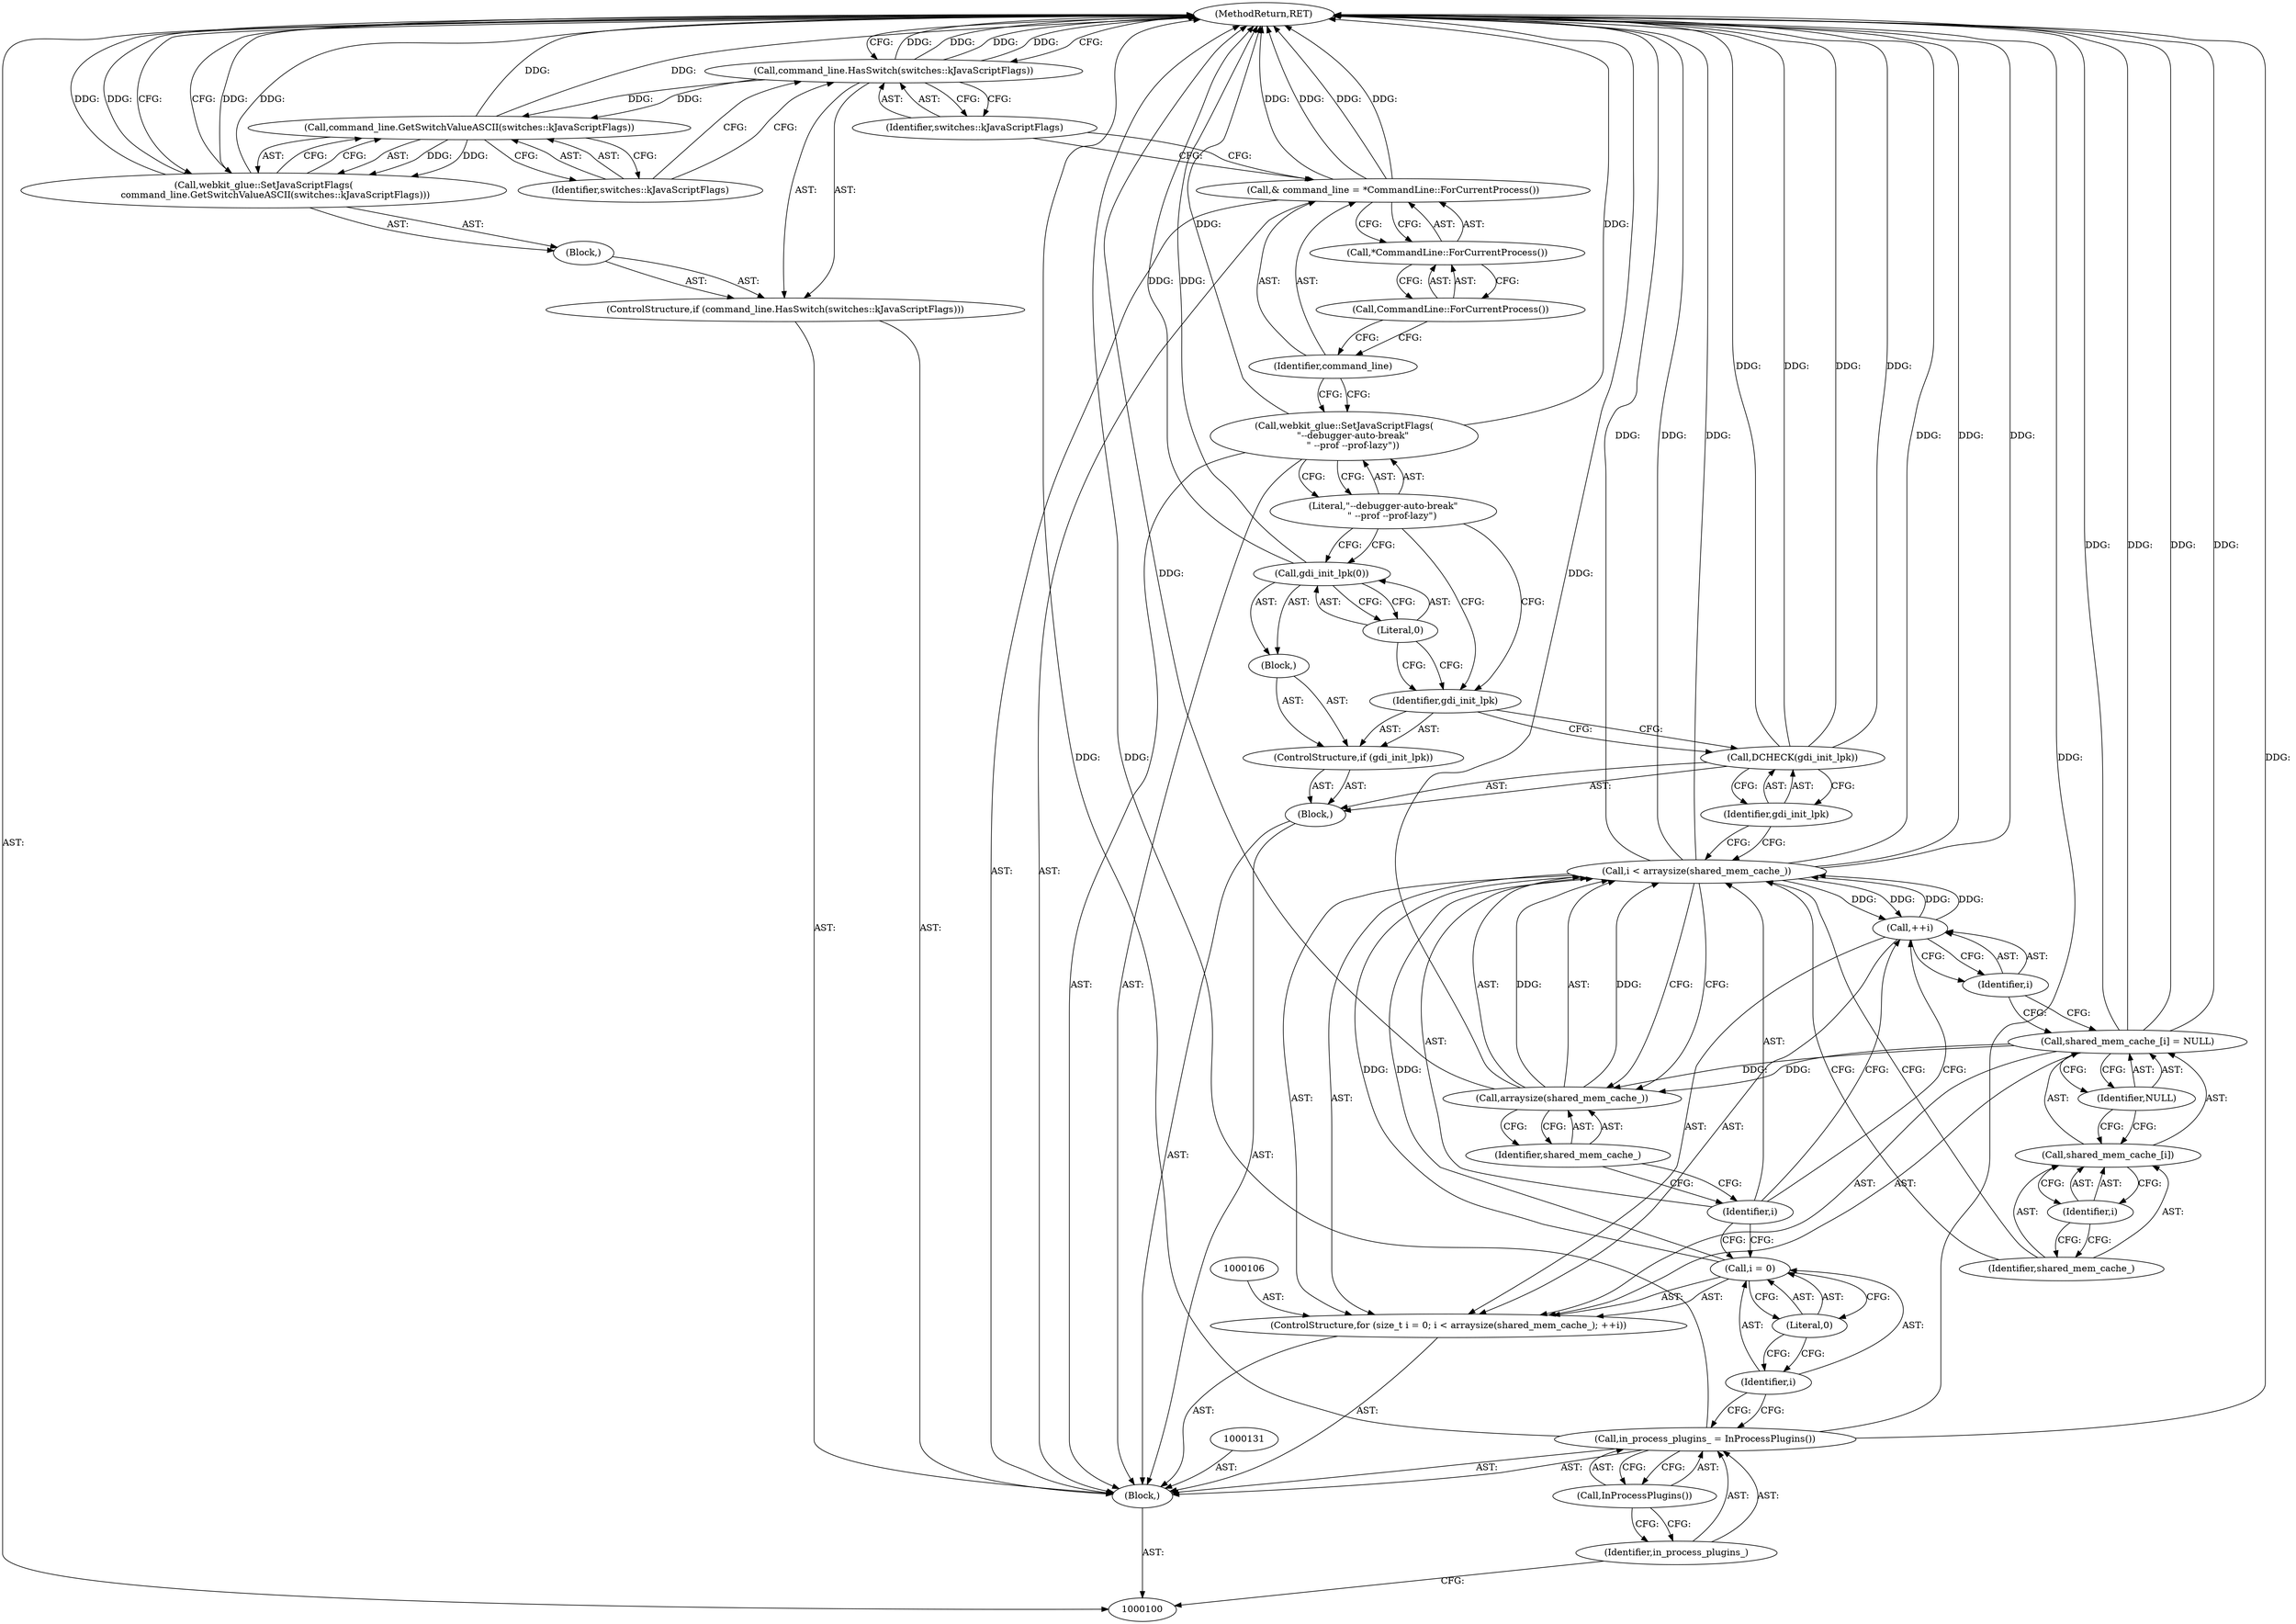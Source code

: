digraph "0_Chrome_744c2a2d90c3c9a33c818e1ea4b7ccb5010663a0_10" {
"1000143" [label="(MethodReturn,RET)"];
"1000121" [label="(Block,)"];
"1000123" [label="(Identifier,gdi_init_lpk)"];
"1000122" [label="(Call,DCHECK(gdi_init_lpk))"];
"1000126" [label="(Block,)"];
"1000124" [label="(ControlStructure,if (gdi_init_lpk))"];
"1000125" [label="(Identifier,gdi_init_lpk)"];
"1000128" [label="(Literal,0)"];
"1000127" [label="(Call,gdi_init_lpk(0))"];
"1000129" [label="(Call,webkit_glue::SetJavaScriptFlags(\n      \"--debugger-auto-break\"\n      \" --prof --prof-lazy\"))"];
"1000130" [label="(Literal,\"--debugger-auto-break\"\n      \" --prof --prof-lazy\")"];
"1000132" [label="(Call,& command_line = *CommandLine::ForCurrentProcess())"];
"1000133" [label="(Identifier,command_line)"];
"1000134" [label="(Call,*CommandLine::ForCurrentProcess())"];
"1000135" [label="(Call,CommandLine::ForCurrentProcess())"];
"1000136" [label="(ControlStructure,if (command_line.HasSwitch(switches::kJavaScriptFlags)))"];
"1000138" [label="(Identifier,switches::kJavaScriptFlags)"];
"1000139" [label="(Block,)"];
"1000137" [label="(Call,command_line.HasSwitch(switches::kJavaScriptFlags))"];
"1000140" [label="(Call,webkit_glue::SetJavaScriptFlags(\n        command_line.GetSwitchValueASCII(switches::kJavaScriptFlags)))"];
"1000142" [label="(Identifier,switches::kJavaScriptFlags)"];
"1000141" [label="(Call,command_line.GetSwitchValueASCII(switches::kJavaScriptFlags))"];
"1000101" [label="(Block,)"];
"1000104" [label="(Call,InProcessPlugins())"];
"1000102" [label="(Call,in_process_plugins_ = InProcessPlugins())"];
"1000103" [label="(Identifier,in_process_plugins_)"];
"1000107" [label="(Call,i = 0)"];
"1000108" [label="(Identifier,i)"];
"1000109" [label="(Literal,0)"];
"1000110" [label="(Call,i < arraysize(shared_mem_cache_))"];
"1000111" [label="(Identifier,i)"];
"1000112" [label="(Call,arraysize(shared_mem_cache_))"];
"1000105" [label="(ControlStructure,for (size_t i = 0; i < arraysize(shared_mem_cache_); ++i))"];
"1000113" [label="(Identifier,shared_mem_cache_)"];
"1000114" [label="(Call,++i)"];
"1000115" [label="(Identifier,i)"];
"1000119" [label="(Identifier,i)"];
"1000120" [label="(Identifier,NULL)"];
"1000116" [label="(Call,shared_mem_cache_[i] = NULL)"];
"1000117" [label="(Call,shared_mem_cache_[i])"];
"1000118" [label="(Identifier,shared_mem_cache_)"];
"1000143" -> "1000100"  [label="AST: "];
"1000143" -> "1000140"  [label="CFG: "];
"1000143" -> "1000137"  [label="CFG: "];
"1000116" -> "1000143"  [label="DDG: "];
"1000116" -> "1000143"  [label="DDG: "];
"1000141" -> "1000143"  [label="DDG: "];
"1000102" -> "1000143"  [label="DDG: "];
"1000102" -> "1000143"  [label="DDG: "];
"1000140" -> "1000143"  [label="DDG: "];
"1000140" -> "1000143"  [label="DDG: "];
"1000127" -> "1000143"  [label="DDG: "];
"1000122" -> "1000143"  [label="DDG: "];
"1000122" -> "1000143"  [label="DDG: "];
"1000137" -> "1000143"  [label="DDG: "];
"1000137" -> "1000143"  [label="DDG: "];
"1000129" -> "1000143"  [label="DDG: "];
"1000132" -> "1000143"  [label="DDG: "];
"1000132" -> "1000143"  [label="DDG: "];
"1000110" -> "1000143"  [label="DDG: "];
"1000110" -> "1000143"  [label="DDG: "];
"1000110" -> "1000143"  [label="DDG: "];
"1000112" -> "1000143"  [label="DDG: "];
"1000121" -> "1000101"  [label="AST: "];
"1000122" -> "1000121"  [label="AST: "];
"1000124" -> "1000121"  [label="AST: "];
"1000123" -> "1000122"  [label="AST: "];
"1000123" -> "1000110"  [label="CFG: "];
"1000122" -> "1000123"  [label="CFG: "];
"1000122" -> "1000121"  [label="AST: "];
"1000122" -> "1000123"  [label="CFG: "];
"1000123" -> "1000122"  [label="AST: "];
"1000125" -> "1000122"  [label="CFG: "];
"1000122" -> "1000143"  [label="DDG: "];
"1000122" -> "1000143"  [label="DDG: "];
"1000126" -> "1000124"  [label="AST: "];
"1000127" -> "1000126"  [label="AST: "];
"1000124" -> "1000121"  [label="AST: "];
"1000125" -> "1000124"  [label="AST: "];
"1000126" -> "1000124"  [label="AST: "];
"1000125" -> "1000124"  [label="AST: "];
"1000125" -> "1000122"  [label="CFG: "];
"1000128" -> "1000125"  [label="CFG: "];
"1000130" -> "1000125"  [label="CFG: "];
"1000128" -> "1000127"  [label="AST: "];
"1000128" -> "1000125"  [label="CFG: "];
"1000127" -> "1000128"  [label="CFG: "];
"1000127" -> "1000126"  [label="AST: "];
"1000127" -> "1000128"  [label="CFG: "];
"1000128" -> "1000127"  [label="AST: "];
"1000130" -> "1000127"  [label="CFG: "];
"1000127" -> "1000143"  [label="DDG: "];
"1000129" -> "1000101"  [label="AST: "];
"1000129" -> "1000130"  [label="CFG: "];
"1000130" -> "1000129"  [label="AST: "];
"1000133" -> "1000129"  [label="CFG: "];
"1000129" -> "1000143"  [label="DDG: "];
"1000130" -> "1000129"  [label="AST: "];
"1000130" -> "1000127"  [label="CFG: "];
"1000130" -> "1000125"  [label="CFG: "];
"1000129" -> "1000130"  [label="CFG: "];
"1000132" -> "1000101"  [label="AST: "];
"1000132" -> "1000134"  [label="CFG: "];
"1000133" -> "1000132"  [label="AST: "];
"1000134" -> "1000132"  [label="AST: "];
"1000138" -> "1000132"  [label="CFG: "];
"1000132" -> "1000143"  [label="DDG: "];
"1000132" -> "1000143"  [label="DDG: "];
"1000133" -> "1000132"  [label="AST: "];
"1000133" -> "1000129"  [label="CFG: "];
"1000135" -> "1000133"  [label="CFG: "];
"1000134" -> "1000132"  [label="AST: "];
"1000134" -> "1000135"  [label="CFG: "];
"1000135" -> "1000134"  [label="AST: "];
"1000132" -> "1000134"  [label="CFG: "];
"1000135" -> "1000134"  [label="AST: "];
"1000135" -> "1000133"  [label="CFG: "];
"1000134" -> "1000135"  [label="CFG: "];
"1000136" -> "1000101"  [label="AST: "];
"1000137" -> "1000136"  [label="AST: "];
"1000139" -> "1000136"  [label="AST: "];
"1000138" -> "1000137"  [label="AST: "];
"1000138" -> "1000132"  [label="CFG: "];
"1000137" -> "1000138"  [label="CFG: "];
"1000139" -> "1000136"  [label="AST: "];
"1000140" -> "1000139"  [label="AST: "];
"1000137" -> "1000136"  [label="AST: "];
"1000137" -> "1000138"  [label="CFG: "];
"1000138" -> "1000137"  [label="AST: "];
"1000142" -> "1000137"  [label="CFG: "];
"1000143" -> "1000137"  [label="CFG: "];
"1000137" -> "1000143"  [label="DDG: "];
"1000137" -> "1000143"  [label="DDG: "];
"1000137" -> "1000141"  [label="DDG: "];
"1000140" -> "1000139"  [label="AST: "];
"1000140" -> "1000141"  [label="CFG: "];
"1000141" -> "1000140"  [label="AST: "];
"1000143" -> "1000140"  [label="CFG: "];
"1000140" -> "1000143"  [label="DDG: "];
"1000140" -> "1000143"  [label="DDG: "];
"1000141" -> "1000140"  [label="DDG: "];
"1000142" -> "1000141"  [label="AST: "];
"1000142" -> "1000137"  [label="CFG: "];
"1000141" -> "1000142"  [label="CFG: "];
"1000141" -> "1000140"  [label="AST: "];
"1000141" -> "1000142"  [label="CFG: "];
"1000142" -> "1000141"  [label="AST: "];
"1000140" -> "1000141"  [label="CFG: "];
"1000141" -> "1000143"  [label="DDG: "];
"1000141" -> "1000140"  [label="DDG: "];
"1000137" -> "1000141"  [label="DDG: "];
"1000101" -> "1000100"  [label="AST: "];
"1000102" -> "1000101"  [label="AST: "];
"1000105" -> "1000101"  [label="AST: "];
"1000121" -> "1000101"  [label="AST: "];
"1000129" -> "1000101"  [label="AST: "];
"1000131" -> "1000101"  [label="AST: "];
"1000132" -> "1000101"  [label="AST: "];
"1000136" -> "1000101"  [label="AST: "];
"1000104" -> "1000102"  [label="AST: "];
"1000104" -> "1000103"  [label="CFG: "];
"1000102" -> "1000104"  [label="CFG: "];
"1000102" -> "1000101"  [label="AST: "];
"1000102" -> "1000104"  [label="CFG: "];
"1000103" -> "1000102"  [label="AST: "];
"1000104" -> "1000102"  [label="AST: "];
"1000108" -> "1000102"  [label="CFG: "];
"1000102" -> "1000143"  [label="DDG: "];
"1000102" -> "1000143"  [label="DDG: "];
"1000103" -> "1000102"  [label="AST: "];
"1000103" -> "1000100"  [label="CFG: "];
"1000104" -> "1000103"  [label="CFG: "];
"1000107" -> "1000105"  [label="AST: "];
"1000107" -> "1000109"  [label="CFG: "];
"1000108" -> "1000107"  [label="AST: "];
"1000109" -> "1000107"  [label="AST: "];
"1000111" -> "1000107"  [label="CFG: "];
"1000107" -> "1000110"  [label="DDG: "];
"1000108" -> "1000107"  [label="AST: "];
"1000108" -> "1000102"  [label="CFG: "];
"1000109" -> "1000108"  [label="CFG: "];
"1000109" -> "1000107"  [label="AST: "];
"1000109" -> "1000108"  [label="CFG: "];
"1000107" -> "1000109"  [label="CFG: "];
"1000110" -> "1000105"  [label="AST: "];
"1000110" -> "1000112"  [label="CFG: "];
"1000111" -> "1000110"  [label="AST: "];
"1000112" -> "1000110"  [label="AST: "];
"1000118" -> "1000110"  [label="CFG: "];
"1000123" -> "1000110"  [label="CFG: "];
"1000110" -> "1000143"  [label="DDG: "];
"1000110" -> "1000143"  [label="DDG: "];
"1000110" -> "1000143"  [label="DDG: "];
"1000107" -> "1000110"  [label="DDG: "];
"1000114" -> "1000110"  [label="DDG: "];
"1000112" -> "1000110"  [label="DDG: "];
"1000110" -> "1000114"  [label="DDG: "];
"1000111" -> "1000110"  [label="AST: "];
"1000111" -> "1000107"  [label="CFG: "];
"1000111" -> "1000114"  [label="CFG: "];
"1000113" -> "1000111"  [label="CFG: "];
"1000112" -> "1000110"  [label="AST: "];
"1000112" -> "1000113"  [label="CFG: "];
"1000113" -> "1000112"  [label="AST: "];
"1000110" -> "1000112"  [label="CFG: "];
"1000112" -> "1000143"  [label="DDG: "];
"1000112" -> "1000110"  [label="DDG: "];
"1000116" -> "1000112"  [label="DDG: "];
"1000105" -> "1000101"  [label="AST: "];
"1000106" -> "1000105"  [label="AST: "];
"1000107" -> "1000105"  [label="AST: "];
"1000110" -> "1000105"  [label="AST: "];
"1000114" -> "1000105"  [label="AST: "];
"1000116" -> "1000105"  [label="AST: "];
"1000113" -> "1000112"  [label="AST: "];
"1000113" -> "1000111"  [label="CFG: "];
"1000112" -> "1000113"  [label="CFG: "];
"1000114" -> "1000105"  [label="AST: "];
"1000114" -> "1000115"  [label="CFG: "];
"1000115" -> "1000114"  [label="AST: "];
"1000111" -> "1000114"  [label="CFG: "];
"1000114" -> "1000110"  [label="DDG: "];
"1000110" -> "1000114"  [label="DDG: "];
"1000115" -> "1000114"  [label="AST: "];
"1000115" -> "1000116"  [label="CFG: "];
"1000114" -> "1000115"  [label="CFG: "];
"1000119" -> "1000117"  [label="AST: "];
"1000119" -> "1000118"  [label="CFG: "];
"1000117" -> "1000119"  [label="CFG: "];
"1000120" -> "1000116"  [label="AST: "];
"1000120" -> "1000117"  [label="CFG: "];
"1000116" -> "1000120"  [label="CFG: "];
"1000116" -> "1000105"  [label="AST: "];
"1000116" -> "1000120"  [label="CFG: "];
"1000117" -> "1000116"  [label="AST: "];
"1000120" -> "1000116"  [label="AST: "];
"1000115" -> "1000116"  [label="CFG: "];
"1000116" -> "1000143"  [label="DDG: "];
"1000116" -> "1000143"  [label="DDG: "];
"1000116" -> "1000112"  [label="DDG: "];
"1000117" -> "1000116"  [label="AST: "];
"1000117" -> "1000119"  [label="CFG: "];
"1000118" -> "1000117"  [label="AST: "];
"1000119" -> "1000117"  [label="AST: "];
"1000120" -> "1000117"  [label="CFG: "];
"1000118" -> "1000117"  [label="AST: "];
"1000118" -> "1000110"  [label="CFG: "];
"1000119" -> "1000118"  [label="CFG: "];
}

